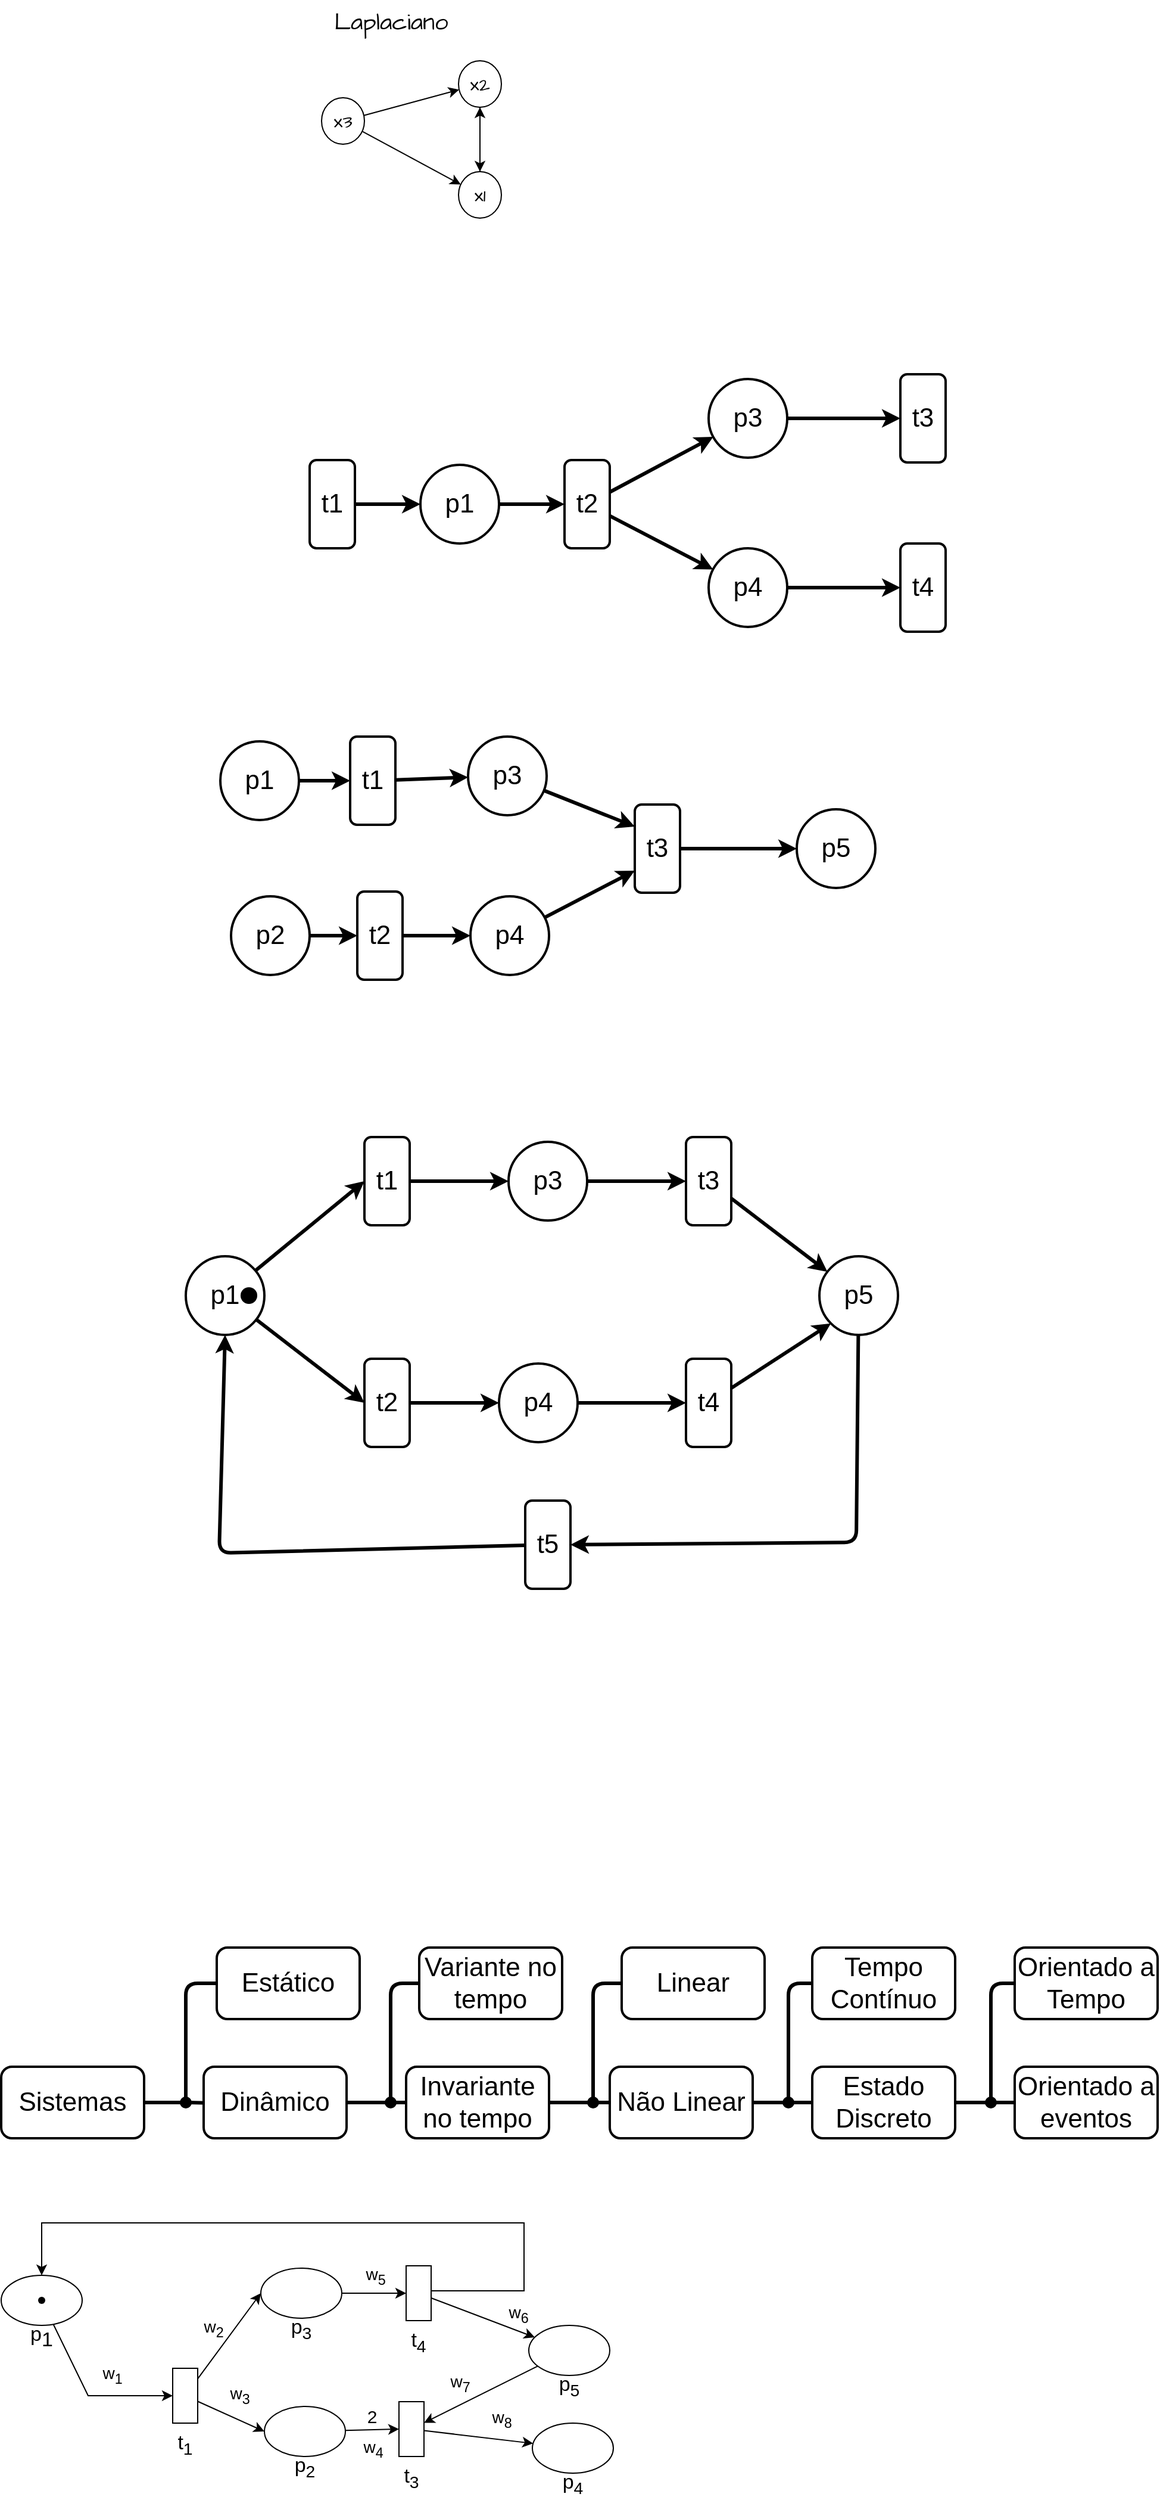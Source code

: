 <mxfile version="22.1.16" type="device" pages="2">
  <diagram name="Página-1" id="73Gl7awsLTiYfM5fw06S">
    <mxGraphModel dx="1436" dy="1025" grid="0" gridSize="10" guides="1" tooltips="1" connect="1" arrows="1" fold="1" page="0" pageScale="1" pageWidth="1169" pageHeight="827" background="#ffffff" math="0" shadow="0">
      <root>
        <mxCell id="0" />
        <mxCell id="1" parent="0" />
        <mxCell id="H29PGCWUE_MyYNxUWZgb-3" style="edgeStyle=orthogonalEdgeStyle;rounded=1;orthogonalLoop=1;jettySize=auto;html=1;strokeWidth=3;" parent="1" source="H29PGCWUE_MyYNxUWZgb-1" target="H29PGCWUE_MyYNxUWZgb-2" edge="1">
          <mxGeometry relative="1" as="geometry" />
        </mxCell>
        <mxCell id="H29PGCWUE_MyYNxUWZgb-1" value="&lt;font style=&quot;font-size: 22px;&quot;&gt;p1&lt;/font&gt;" style="ellipse;whiteSpace=wrap;html=1;aspect=fixed;strokeWidth=2;rounded=1;" parent="1" vertex="1">
          <mxGeometry x="211" y="206" width="66" height="66" as="geometry" />
        </mxCell>
        <mxCell id="H29PGCWUE_MyYNxUWZgb-9" style="shape=connector;rounded=1;orthogonalLoop=1;jettySize=auto;html=1;labelBackgroundColor=default;strokeColor=default;strokeWidth=3;align=center;verticalAlign=middle;fontFamily=Helvetica;fontSize=11;fontColor=default;endArrow=classic;" parent="1" source="H29PGCWUE_MyYNxUWZgb-2" target="H29PGCWUE_MyYNxUWZgb-7" edge="1">
          <mxGeometry relative="1" as="geometry" />
        </mxCell>
        <mxCell id="H29PGCWUE_MyYNxUWZgb-10" style="edgeStyle=none;shape=connector;rounded=1;orthogonalLoop=1;jettySize=auto;html=1;labelBackgroundColor=default;strokeColor=default;strokeWidth=3;align=center;verticalAlign=middle;fontFamily=Helvetica;fontSize=11;fontColor=default;endArrow=classic;" parent="1" source="H29PGCWUE_MyYNxUWZgb-2" target="H29PGCWUE_MyYNxUWZgb-8" edge="1">
          <mxGeometry relative="1" as="geometry" />
        </mxCell>
        <mxCell id="H29PGCWUE_MyYNxUWZgb-2" value="&lt;font style=&quot;font-size: 22px;&quot;&gt;t2&lt;/font&gt;" style="rounded=1;whiteSpace=wrap;html=1;strokeWidth=2;" parent="1" vertex="1">
          <mxGeometry x="332" y="202" width="38" height="74" as="geometry" />
        </mxCell>
        <mxCell id="H29PGCWUE_MyYNxUWZgb-6" value="" style="edgeStyle=orthogonalEdgeStyle;shape=connector;rounded=1;orthogonalLoop=1;jettySize=auto;html=1;labelBackgroundColor=default;strokeColor=default;strokeWidth=3;align=center;verticalAlign=middle;fontFamily=Helvetica;fontSize=11;fontColor=default;endArrow=classic;" parent="1" source="H29PGCWUE_MyYNxUWZgb-4" target="H29PGCWUE_MyYNxUWZgb-1" edge="1">
          <mxGeometry relative="1" as="geometry" />
        </mxCell>
        <mxCell id="H29PGCWUE_MyYNxUWZgb-4" value="&lt;font style=&quot;font-size: 22px;&quot;&gt;t1&lt;/font&gt;" style="rounded=1;whiteSpace=wrap;html=1;strokeWidth=2;" parent="1" vertex="1">
          <mxGeometry x="118" y="202" width="38" height="74" as="geometry" />
        </mxCell>
        <mxCell id="H29PGCWUE_MyYNxUWZgb-13" value="" style="edgeStyle=none;shape=connector;rounded=1;orthogonalLoop=1;jettySize=auto;html=1;labelBackgroundColor=default;strokeColor=default;strokeWidth=3;align=center;verticalAlign=middle;fontFamily=Helvetica;fontSize=11;fontColor=default;endArrow=classic;" parent="1" source="H29PGCWUE_MyYNxUWZgb-7" target="H29PGCWUE_MyYNxUWZgb-11" edge="1">
          <mxGeometry relative="1" as="geometry" />
        </mxCell>
        <mxCell id="H29PGCWUE_MyYNxUWZgb-7" value="&lt;font style=&quot;font-size: 22px;&quot;&gt;p3&lt;/font&gt;" style="ellipse;whiteSpace=wrap;html=1;aspect=fixed;strokeWidth=2;rounded=1;" parent="1" vertex="1">
          <mxGeometry x="453" y="134" width="66" height="66" as="geometry" />
        </mxCell>
        <mxCell id="H29PGCWUE_MyYNxUWZgb-15" value="" style="edgeStyle=none;shape=connector;rounded=1;orthogonalLoop=1;jettySize=auto;html=1;labelBackgroundColor=default;strokeColor=default;strokeWidth=3;align=center;verticalAlign=middle;fontFamily=Helvetica;fontSize=11;fontColor=default;endArrow=classic;" parent="1" source="H29PGCWUE_MyYNxUWZgb-8" target="H29PGCWUE_MyYNxUWZgb-14" edge="1">
          <mxGeometry relative="1" as="geometry" />
        </mxCell>
        <mxCell id="H29PGCWUE_MyYNxUWZgb-8" value="&lt;font style=&quot;font-size: 22px;&quot;&gt;p4&lt;/font&gt;" style="ellipse;whiteSpace=wrap;html=1;aspect=fixed;strokeWidth=2;rounded=1;" parent="1" vertex="1">
          <mxGeometry x="453" y="276" width="66" height="66" as="geometry" />
        </mxCell>
        <mxCell id="H29PGCWUE_MyYNxUWZgb-11" value="&lt;font style=&quot;font-size: 22px;&quot;&gt;t3&lt;/font&gt;" style="rounded=1;whiteSpace=wrap;html=1;strokeWidth=2;" parent="1" vertex="1">
          <mxGeometry x="614" y="130" width="38" height="74" as="geometry" />
        </mxCell>
        <mxCell id="H29PGCWUE_MyYNxUWZgb-14" value="&lt;font style=&quot;font-size: 22px;&quot;&gt;t4&lt;/font&gt;" style="rounded=1;whiteSpace=wrap;html=1;strokeWidth=2;" parent="1" vertex="1">
          <mxGeometry x="614" y="272" width="38" height="74" as="geometry" />
        </mxCell>
        <mxCell id="H29PGCWUE_MyYNxUWZgb-26" value="" style="edgeStyle=none;shape=connector;rounded=1;orthogonalLoop=1;jettySize=auto;html=1;labelBackgroundColor=default;strokeColor=default;strokeWidth=3;align=center;verticalAlign=middle;fontFamily=Helvetica;fontSize=11;fontColor=default;endArrow=classic;" parent="1" source="H29PGCWUE_MyYNxUWZgb-17" target="H29PGCWUE_MyYNxUWZgb-18" edge="1">
          <mxGeometry relative="1" as="geometry" />
        </mxCell>
        <mxCell id="H29PGCWUE_MyYNxUWZgb-17" value="&lt;font style=&quot;font-size: 22px;&quot;&gt;p1&lt;/font&gt;" style="ellipse;whiteSpace=wrap;html=1;aspect=fixed;strokeWidth=2;rounded=1;" parent="1" vertex="1">
          <mxGeometry x="43" y="438" width="66" height="66" as="geometry" />
        </mxCell>
        <mxCell id="H29PGCWUE_MyYNxUWZgb-27" value="" style="edgeStyle=none;shape=connector;rounded=1;orthogonalLoop=1;jettySize=auto;html=1;labelBackgroundColor=default;strokeColor=default;strokeWidth=3;align=center;verticalAlign=middle;fontFamily=Helvetica;fontSize=11;fontColor=default;endArrow=classic;" parent="1" source="H29PGCWUE_MyYNxUWZgb-18" target="H29PGCWUE_MyYNxUWZgb-22" edge="1">
          <mxGeometry relative="1" as="geometry" />
        </mxCell>
        <mxCell id="H29PGCWUE_MyYNxUWZgb-18" value="&lt;font style=&quot;font-size: 22px;&quot;&gt;t1&lt;/font&gt;" style="rounded=1;whiteSpace=wrap;html=1;strokeWidth=2;" parent="1" vertex="1">
          <mxGeometry x="152" y="434" width="38" height="74" as="geometry" />
        </mxCell>
        <mxCell id="H29PGCWUE_MyYNxUWZgb-31" value="" style="edgeStyle=none;shape=connector;rounded=1;orthogonalLoop=1;jettySize=auto;html=1;labelBackgroundColor=default;strokeColor=default;strokeWidth=3;align=center;verticalAlign=middle;fontFamily=Helvetica;fontSize=11;fontColor=default;endArrow=classic;" parent="1" source="H29PGCWUE_MyYNxUWZgb-19" target="H29PGCWUE_MyYNxUWZgb-20" edge="1">
          <mxGeometry relative="1" as="geometry" />
        </mxCell>
        <mxCell id="H29PGCWUE_MyYNxUWZgb-19" value="&lt;font style=&quot;font-size: 22px;&quot;&gt;p2&lt;/font&gt;" style="ellipse;whiteSpace=wrap;html=1;aspect=fixed;strokeWidth=2;rounded=1;" parent="1" vertex="1">
          <mxGeometry x="52" y="568" width="66" height="66" as="geometry" />
        </mxCell>
        <mxCell id="H29PGCWUE_MyYNxUWZgb-32" value="" style="edgeStyle=none;shape=connector;rounded=1;orthogonalLoop=1;jettySize=auto;html=1;labelBackgroundColor=default;strokeColor=default;strokeWidth=3;align=center;verticalAlign=middle;fontFamily=Helvetica;fontSize=11;fontColor=default;endArrow=classic;" parent="1" source="H29PGCWUE_MyYNxUWZgb-20" target="H29PGCWUE_MyYNxUWZgb-23" edge="1">
          <mxGeometry relative="1" as="geometry" />
        </mxCell>
        <mxCell id="H29PGCWUE_MyYNxUWZgb-20" value="&lt;font style=&quot;font-size: 22px;&quot;&gt;t2&lt;/font&gt;" style="rounded=1;whiteSpace=wrap;html=1;strokeWidth=2;" parent="1" vertex="1">
          <mxGeometry x="158" y="564" width="38" height="74" as="geometry" />
        </mxCell>
        <mxCell id="H29PGCWUE_MyYNxUWZgb-29" style="edgeStyle=none;shape=connector;rounded=1;orthogonalLoop=1;jettySize=auto;html=1;entryX=0;entryY=0.25;entryDx=0;entryDy=0;labelBackgroundColor=default;strokeColor=default;strokeWidth=3;align=center;verticalAlign=middle;fontFamily=Helvetica;fontSize=11;fontColor=default;endArrow=classic;" parent="1" source="H29PGCWUE_MyYNxUWZgb-22" target="H29PGCWUE_MyYNxUWZgb-24" edge="1">
          <mxGeometry relative="1" as="geometry" />
        </mxCell>
        <mxCell id="H29PGCWUE_MyYNxUWZgb-22" value="&lt;font style=&quot;font-size: 22px;&quot;&gt;p3&lt;/font&gt;" style="ellipse;whiteSpace=wrap;html=1;aspect=fixed;strokeWidth=2;rounded=1;" parent="1" vertex="1">
          <mxGeometry x="251" y="434" width="66" height="66" as="geometry" />
        </mxCell>
        <mxCell id="H29PGCWUE_MyYNxUWZgb-30" style="edgeStyle=none;shape=connector;rounded=1;orthogonalLoop=1;jettySize=auto;html=1;entryX=0;entryY=0.75;entryDx=0;entryDy=0;labelBackgroundColor=default;strokeColor=default;strokeWidth=3;align=center;verticalAlign=middle;fontFamily=Helvetica;fontSize=11;fontColor=default;endArrow=classic;" parent="1" source="H29PGCWUE_MyYNxUWZgb-23" target="H29PGCWUE_MyYNxUWZgb-24" edge="1">
          <mxGeometry relative="1" as="geometry" />
        </mxCell>
        <mxCell id="H29PGCWUE_MyYNxUWZgb-23" value="&lt;font style=&quot;font-size: 22px;&quot;&gt;p4&lt;/font&gt;" style="ellipse;whiteSpace=wrap;html=1;aspect=fixed;strokeWidth=2;rounded=1;" parent="1" vertex="1">
          <mxGeometry x="253" y="568" width="66" height="66" as="geometry" />
        </mxCell>
        <mxCell id="H29PGCWUE_MyYNxUWZgb-33" style="edgeStyle=none;shape=connector;rounded=1;orthogonalLoop=1;jettySize=auto;html=1;labelBackgroundColor=default;strokeColor=default;strokeWidth=3;align=center;verticalAlign=middle;fontFamily=Helvetica;fontSize=11;fontColor=default;endArrow=classic;" parent="1" source="H29PGCWUE_MyYNxUWZgb-24" target="H29PGCWUE_MyYNxUWZgb-25" edge="1">
          <mxGeometry relative="1" as="geometry" />
        </mxCell>
        <mxCell id="H29PGCWUE_MyYNxUWZgb-24" value="&lt;font style=&quot;font-size: 22px;&quot;&gt;t3&lt;/font&gt;" style="rounded=1;whiteSpace=wrap;html=1;strokeWidth=2;" parent="1" vertex="1">
          <mxGeometry x="391" y="491" width="38" height="74" as="geometry" />
        </mxCell>
        <mxCell id="H29PGCWUE_MyYNxUWZgb-25" value="&lt;font style=&quot;font-size: 22px;&quot;&gt;p5&lt;/font&gt;" style="ellipse;whiteSpace=wrap;html=1;aspect=fixed;strokeWidth=2;rounded=1;" parent="1" vertex="1">
          <mxGeometry x="527" y="495" width="66" height="66" as="geometry" />
        </mxCell>
        <mxCell id="H29PGCWUE_MyYNxUWZgb-46" style="edgeStyle=none;shape=connector;rounded=1;orthogonalLoop=1;jettySize=auto;html=1;labelBackgroundColor=default;strokeColor=default;strokeWidth=3;align=center;verticalAlign=middle;fontFamily=Helvetica;fontSize=11;fontColor=default;endArrow=classic;entryX=0;entryY=0.5;entryDx=0;entryDy=0;" parent="1" source="H29PGCWUE_MyYNxUWZgb-34" target="H29PGCWUE_MyYNxUWZgb-35" edge="1">
          <mxGeometry relative="1" as="geometry" />
        </mxCell>
        <mxCell id="H29PGCWUE_MyYNxUWZgb-47" style="edgeStyle=none;shape=connector;rounded=1;orthogonalLoop=1;jettySize=auto;html=1;entryX=0;entryY=0.5;entryDx=0;entryDy=0;labelBackgroundColor=default;strokeColor=default;strokeWidth=3;align=center;verticalAlign=middle;fontFamily=Helvetica;fontSize=11;fontColor=default;endArrow=classic;" parent="1" source="H29PGCWUE_MyYNxUWZgb-34" target="H29PGCWUE_MyYNxUWZgb-36" edge="1">
          <mxGeometry relative="1" as="geometry" />
        </mxCell>
        <mxCell id="H29PGCWUE_MyYNxUWZgb-34" value="&lt;font style=&quot;font-size: 22px;&quot;&gt;p1&lt;/font&gt;" style="ellipse;whiteSpace=wrap;html=1;aspect=fixed;strokeWidth=2;rounded=1;" parent="1" vertex="1">
          <mxGeometry x="14" y="870" width="66" height="66" as="geometry" />
        </mxCell>
        <mxCell id="H29PGCWUE_MyYNxUWZgb-48" style="edgeStyle=none;shape=connector;rounded=1;orthogonalLoop=1;jettySize=auto;html=1;labelBackgroundColor=default;strokeColor=default;strokeWidth=3;align=center;verticalAlign=middle;fontFamily=Helvetica;fontSize=11;fontColor=default;endArrow=classic;" parent="1" source="H29PGCWUE_MyYNxUWZgb-35" target="H29PGCWUE_MyYNxUWZgb-37" edge="1">
          <mxGeometry relative="1" as="geometry" />
        </mxCell>
        <mxCell id="H29PGCWUE_MyYNxUWZgb-35" value="&lt;font style=&quot;font-size: 22px;&quot;&gt;t1&lt;/font&gt;" style="rounded=1;whiteSpace=wrap;html=1;strokeWidth=2;" parent="1" vertex="1">
          <mxGeometry x="164" y="770" width="38" height="74" as="geometry" />
        </mxCell>
        <mxCell id="H29PGCWUE_MyYNxUWZgb-49" value="" style="edgeStyle=none;shape=connector;rounded=1;orthogonalLoop=1;jettySize=auto;html=1;labelBackgroundColor=default;strokeColor=default;strokeWidth=3;align=center;verticalAlign=middle;fontFamily=Helvetica;fontSize=11;fontColor=default;endArrow=classic;" parent="1" source="H29PGCWUE_MyYNxUWZgb-36" target="H29PGCWUE_MyYNxUWZgb-38" edge="1">
          <mxGeometry relative="1" as="geometry" />
        </mxCell>
        <mxCell id="H29PGCWUE_MyYNxUWZgb-36" value="&lt;font style=&quot;font-size: 22px;&quot;&gt;t2&lt;/font&gt;" style="rounded=1;whiteSpace=wrap;html=1;strokeWidth=2;" parent="1" vertex="1">
          <mxGeometry x="164" y="956" width="38" height="74" as="geometry" />
        </mxCell>
        <mxCell id="H29PGCWUE_MyYNxUWZgb-50" value="" style="edgeStyle=none;shape=connector;rounded=1;orthogonalLoop=1;jettySize=auto;html=1;labelBackgroundColor=default;strokeColor=default;strokeWidth=3;align=center;verticalAlign=middle;fontFamily=Helvetica;fontSize=11;fontColor=default;endArrow=classic;" parent="1" source="H29PGCWUE_MyYNxUWZgb-37" target="H29PGCWUE_MyYNxUWZgb-40" edge="1">
          <mxGeometry relative="1" as="geometry" />
        </mxCell>
        <mxCell id="H29PGCWUE_MyYNxUWZgb-37" value="&lt;font style=&quot;font-size: 22px;&quot;&gt;p3&lt;/font&gt;" style="ellipse;whiteSpace=wrap;html=1;aspect=fixed;strokeWidth=2;rounded=1;" parent="1" vertex="1">
          <mxGeometry x="285" y="774" width="66" height="66" as="geometry" />
        </mxCell>
        <mxCell id="H29PGCWUE_MyYNxUWZgb-53" value="" style="edgeStyle=none;shape=connector;rounded=1;orthogonalLoop=1;jettySize=auto;html=1;labelBackgroundColor=default;strokeColor=default;strokeWidth=3;align=center;verticalAlign=middle;fontFamily=Helvetica;fontSize=11;fontColor=default;endArrow=classic;" parent="1" source="H29PGCWUE_MyYNxUWZgb-38" target="H29PGCWUE_MyYNxUWZgb-41" edge="1">
          <mxGeometry relative="1" as="geometry" />
        </mxCell>
        <mxCell id="H29PGCWUE_MyYNxUWZgb-38" value="&lt;font style=&quot;font-size: 22px;&quot;&gt;p4&lt;/font&gt;" style="ellipse;whiteSpace=wrap;html=1;aspect=fixed;strokeWidth=2;rounded=1;" parent="1" vertex="1">
          <mxGeometry x="277" y="960" width="66" height="66" as="geometry" />
        </mxCell>
        <mxCell id="H29PGCWUE_MyYNxUWZgb-51" style="edgeStyle=none;shape=connector;rounded=1;orthogonalLoop=1;jettySize=auto;html=1;labelBackgroundColor=default;strokeColor=default;strokeWidth=3;align=center;verticalAlign=middle;fontFamily=Helvetica;fontSize=11;fontColor=default;endArrow=classic;" parent="1" source="H29PGCWUE_MyYNxUWZgb-40" target="H29PGCWUE_MyYNxUWZgb-43" edge="1">
          <mxGeometry relative="1" as="geometry" />
        </mxCell>
        <mxCell id="H29PGCWUE_MyYNxUWZgb-40" value="&lt;font style=&quot;font-size: 22px;&quot;&gt;t3&lt;/font&gt;" style="rounded=1;whiteSpace=wrap;html=1;strokeWidth=2;" parent="1" vertex="1">
          <mxGeometry x="434" y="770" width="38" height="74" as="geometry" />
        </mxCell>
        <mxCell id="H29PGCWUE_MyYNxUWZgb-52" style="edgeStyle=none;shape=connector;rounded=1;orthogonalLoop=1;jettySize=auto;html=1;entryX=0;entryY=1;entryDx=0;entryDy=0;labelBackgroundColor=default;strokeColor=default;strokeWidth=3;align=center;verticalAlign=middle;fontFamily=Helvetica;fontSize=11;fontColor=default;endArrow=classic;" parent="1" source="H29PGCWUE_MyYNxUWZgb-41" target="H29PGCWUE_MyYNxUWZgb-43" edge="1">
          <mxGeometry relative="1" as="geometry" />
        </mxCell>
        <mxCell id="H29PGCWUE_MyYNxUWZgb-41" value="&lt;font style=&quot;font-size: 22px;&quot;&gt;t4&lt;/font&gt;" style="rounded=1;whiteSpace=wrap;html=1;strokeWidth=2;" parent="1" vertex="1">
          <mxGeometry x="434" y="956" width="38" height="74" as="geometry" />
        </mxCell>
        <mxCell id="H29PGCWUE_MyYNxUWZgb-54" style="edgeStyle=none;shape=connector;rounded=1;orthogonalLoop=1;jettySize=auto;html=1;entryX=1;entryY=0.5;entryDx=0;entryDy=0;labelBackgroundColor=default;strokeColor=default;strokeWidth=3;align=center;verticalAlign=middle;fontFamily=Helvetica;fontSize=11;fontColor=default;endArrow=classic;" parent="1" source="H29PGCWUE_MyYNxUWZgb-43" target="H29PGCWUE_MyYNxUWZgb-44" edge="1">
          <mxGeometry relative="1" as="geometry">
            <Array as="points">
              <mxPoint x="577" y="1110" />
            </Array>
          </mxGeometry>
        </mxCell>
        <mxCell id="H29PGCWUE_MyYNxUWZgb-43" value="&lt;font style=&quot;font-size: 22px;&quot;&gt;p5&lt;/font&gt;" style="ellipse;whiteSpace=wrap;html=1;aspect=fixed;strokeWidth=2;rounded=1;" parent="1" vertex="1">
          <mxGeometry x="546" y="870" width="66" height="66" as="geometry" />
        </mxCell>
        <mxCell id="H29PGCWUE_MyYNxUWZgb-55" style="edgeStyle=none;shape=connector;rounded=1;orthogonalLoop=1;jettySize=auto;html=1;entryX=0.5;entryY=1;entryDx=0;entryDy=0;labelBackgroundColor=default;strokeColor=default;strokeWidth=3;align=center;verticalAlign=middle;fontFamily=Helvetica;fontSize=11;fontColor=default;endArrow=classic;" parent="1" source="H29PGCWUE_MyYNxUWZgb-44" target="H29PGCWUE_MyYNxUWZgb-34" edge="1">
          <mxGeometry relative="1" as="geometry">
            <Array as="points">
              <mxPoint x="42" y="1119" />
            </Array>
          </mxGeometry>
        </mxCell>
        <mxCell id="H29PGCWUE_MyYNxUWZgb-44" value="&lt;font style=&quot;font-size: 22px;&quot;&gt;t5&lt;/font&gt;" style="rounded=1;whiteSpace=wrap;html=1;strokeWidth=2;" parent="1" vertex="1">
          <mxGeometry x="299" y="1075" width="38" height="74" as="geometry" />
        </mxCell>
        <mxCell id="H29PGCWUE_MyYNxUWZgb-56" value="" style="shape=waypoint;size=6;pointerEvents=1;points=[];fillColor=none;resizable=0;rotatable=0;perimeter=centerPerimeter;snapToPoint=1;fontFamily=Helvetica;fontSize=11;fontColor=default;strokeWidth=5;rounded=1;" parent="1" vertex="1">
          <mxGeometry x="57" y="893" width="20" height="20" as="geometry" />
        </mxCell>
        <mxCell id="7hNcSBo7naeVfwJ_kZuB-24" style="edgeStyle=orthogonalEdgeStyle;shape=connector;rounded=1;orthogonalLoop=1;jettySize=auto;html=1;labelBackgroundColor=default;strokeColor=default;strokeWidth=3;align=center;verticalAlign=middle;fontFamily=Helvetica;fontSize=12;fontColor=default;endArrow=none;endFill=0;" parent="1" target="7hNcSBo7naeVfwJ_kZuB-4" edge="1">
          <mxGeometry relative="1" as="geometry">
            <mxPoint x="16" y="1580" as="sourcePoint" />
          </mxGeometry>
        </mxCell>
        <mxCell id="7hNcSBo7naeVfwJ_kZuB-1" value="&lt;font style=&quot;font-size: 22px;&quot;&gt;Sistemas&lt;/font&gt;" style="rounded=1;whiteSpace=wrap;html=1;strokeWidth=2;" parent="1" vertex="1">
          <mxGeometry x="-141" y="1550" width="120" height="60" as="geometry" />
        </mxCell>
        <mxCell id="7hNcSBo7naeVfwJ_kZuB-25" value="" style="edgeStyle=orthogonalEdgeStyle;shape=connector;rounded=1;orthogonalLoop=1;jettySize=auto;html=1;labelBackgroundColor=default;strokeColor=default;strokeWidth=3;align=center;verticalAlign=middle;fontFamily=Helvetica;fontSize=12;fontColor=default;endArrow=none;endFill=0;" parent="1" source="7hNcSBo7naeVfwJ_kZuB-38" target="7hNcSBo7naeVfwJ_kZuB-15" edge="1">
          <mxGeometry relative="1" as="geometry" />
        </mxCell>
        <mxCell id="7hNcSBo7naeVfwJ_kZuB-4" value="&lt;span style=&quot;font-size: 22px;&quot;&gt;Dinâmico&lt;/span&gt;" style="rounded=1;whiteSpace=wrap;html=1;strokeWidth=2;" parent="1" vertex="1">
          <mxGeometry x="29" y="1550" width="120" height="60" as="geometry" />
        </mxCell>
        <mxCell id="7hNcSBo7naeVfwJ_kZuB-5" value="&lt;span style=&quot;font-size: 22px;&quot;&gt;Estático&lt;/span&gt;" style="rounded=1;whiteSpace=wrap;html=1;strokeWidth=2;" parent="1" vertex="1">
          <mxGeometry x="40" y="1450" width="120" height="60" as="geometry" />
        </mxCell>
        <mxCell id="7hNcSBo7naeVfwJ_kZuB-26" value="" style="edgeStyle=orthogonalEdgeStyle;shape=connector;rounded=1;orthogonalLoop=1;jettySize=auto;html=1;labelBackgroundColor=default;strokeColor=default;strokeWidth=3;align=center;verticalAlign=middle;fontFamily=Helvetica;fontSize=12;fontColor=default;endArrow=none;endFill=0;" parent="1" source="7hNcSBo7naeVfwJ_kZuB-40" target="7hNcSBo7naeVfwJ_kZuB-16" edge="1">
          <mxGeometry relative="1" as="geometry" />
        </mxCell>
        <mxCell id="7hNcSBo7naeVfwJ_kZuB-15" value="&lt;span style=&quot;font-size: 22px;&quot;&gt;Invariante no tempo&lt;/span&gt;" style="rounded=1;whiteSpace=wrap;html=1;strokeWidth=2;" parent="1" vertex="1">
          <mxGeometry x="199" y="1550" width="120" height="60" as="geometry" />
        </mxCell>
        <mxCell id="7hNcSBo7naeVfwJ_kZuB-27" value="" style="edgeStyle=orthogonalEdgeStyle;shape=connector;rounded=1;orthogonalLoop=1;jettySize=auto;html=1;labelBackgroundColor=default;strokeColor=default;strokeWidth=3;align=center;verticalAlign=middle;fontFamily=Helvetica;fontSize=12;fontColor=default;endArrow=none;endFill=0;" parent="1" source="7hNcSBo7naeVfwJ_kZuB-42" target="7hNcSBo7naeVfwJ_kZuB-17" edge="1">
          <mxGeometry relative="1" as="geometry" />
        </mxCell>
        <mxCell id="7hNcSBo7naeVfwJ_kZuB-16" value="&lt;span style=&quot;font-size: 22px;&quot;&gt;Não Linear&lt;/span&gt;" style="rounded=1;whiteSpace=wrap;html=1;strokeWidth=2;" parent="1" vertex="1">
          <mxGeometry x="370" y="1550" width="120" height="60" as="geometry" />
        </mxCell>
        <mxCell id="7hNcSBo7naeVfwJ_kZuB-28" value="" style="edgeStyle=orthogonalEdgeStyle;shape=connector;rounded=1;orthogonalLoop=1;jettySize=auto;html=1;labelBackgroundColor=default;strokeColor=default;strokeWidth=3;align=center;verticalAlign=middle;fontFamily=Helvetica;fontSize=12;fontColor=default;endArrow=none;endFill=0;" parent="1" source="7hNcSBo7naeVfwJ_kZuB-44" target="7hNcSBo7naeVfwJ_kZuB-21" edge="1">
          <mxGeometry relative="1" as="geometry" />
        </mxCell>
        <mxCell id="7hNcSBo7naeVfwJ_kZuB-17" value="&lt;span style=&quot;font-size: 22px;&quot;&gt;Estado Discreto&lt;/span&gt;" style="rounded=1;whiteSpace=wrap;html=1;strokeWidth=2;" parent="1" vertex="1">
          <mxGeometry x="540" y="1550" width="120" height="60" as="geometry" />
        </mxCell>
        <mxCell id="7hNcSBo7naeVfwJ_kZuB-18" value="&lt;span style=&quot;font-size: 22px;&quot;&gt;Variante no tempo&lt;/span&gt;" style="rounded=1;whiteSpace=wrap;html=1;strokeWidth=2;" parent="1" vertex="1">
          <mxGeometry x="210" y="1450" width="120" height="60" as="geometry" />
        </mxCell>
        <mxCell id="7hNcSBo7naeVfwJ_kZuB-19" value="&lt;span style=&quot;font-size: 22px;&quot;&gt;Linear&lt;/span&gt;" style="rounded=1;whiteSpace=wrap;html=1;strokeWidth=2;" parent="1" vertex="1">
          <mxGeometry x="380" y="1450" width="120" height="60" as="geometry" />
        </mxCell>
        <mxCell id="7hNcSBo7naeVfwJ_kZuB-20" value="&lt;span style=&quot;font-size: 22px;&quot;&gt;Tempo Contínuo&lt;/span&gt;" style="rounded=1;whiteSpace=wrap;html=1;strokeWidth=2;" parent="1" vertex="1">
          <mxGeometry x="540" y="1450" width="120" height="60" as="geometry" />
        </mxCell>
        <mxCell id="7hNcSBo7naeVfwJ_kZuB-21" value="&lt;span style=&quot;font-size: 22px;&quot;&gt;Orientado a eventos&lt;/span&gt;" style="rounded=1;whiteSpace=wrap;html=1;strokeWidth=2;" parent="1" vertex="1">
          <mxGeometry x="710" y="1550" width="120" height="60" as="geometry" />
        </mxCell>
        <mxCell id="7hNcSBo7naeVfwJ_kZuB-23" value="&lt;span style=&quot;font-size: 22px;&quot;&gt;Orientado a Tempo&lt;/span&gt;" style="rounded=1;whiteSpace=wrap;html=1;strokeWidth=2;" parent="1" vertex="1">
          <mxGeometry x="710" y="1450" width="120" height="60" as="geometry" />
        </mxCell>
        <mxCell id="7hNcSBo7naeVfwJ_kZuB-31" value="" style="edgeStyle=orthogonalEdgeStyle;shape=connector;rounded=1;orthogonalLoop=1;jettySize=auto;html=1;labelBackgroundColor=default;strokeColor=default;strokeWidth=3;align=center;verticalAlign=middle;fontFamily=Helvetica;fontSize=12;fontColor=default;endArrow=none;endFill=0;" parent="1" source="7hNcSBo7naeVfwJ_kZuB-34" edge="1">
          <mxGeometry relative="1" as="geometry">
            <mxPoint y="1580" as="sourcePoint" />
            <mxPoint x="16" y="1580" as="targetPoint" />
          </mxGeometry>
        </mxCell>
        <mxCell id="7hNcSBo7naeVfwJ_kZuB-36" value="" style="edgeStyle=orthogonalEdgeStyle;shape=connector;rounded=1;orthogonalLoop=1;jettySize=auto;html=1;labelBackgroundColor=default;strokeColor=default;strokeWidth=3;align=center;verticalAlign=middle;fontFamily=Helvetica;fontSize=12;fontColor=default;endArrow=none;endFill=0;" parent="1" source="7hNcSBo7naeVfwJ_kZuB-1" target="7hNcSBo7naeVfwJ_kZuB-34" edge="1">
          <mxGeometry relative="1" as="geometry">
            <mxPoint x="-21" y="1580" as="sourcePoint" />
            <mxPoint x="16" y="1580" as="targetPoint" />
          </mxGeometry>
        </mxCell>
        <mxCell id="7hNcSBo7naeVfwJ_kZuB-34" value="" style="shape=waypoint;size=6;pointerEvents=1;points=[];fillColor=none;resizable=0;rotatable=0;perimeter=centerPerimeter;snapToPoint=1;rounded=1;strokeColor=default;align=center;verticalAlign=middle;fontFamily=Helvetica;fontSize=19;fontColor=default;html=1;strokeWidth=3;" parent="1" vertex="1">
          <mxGeometry x="4" y="1570" width="20" height="20" as="geometry" />
        </mxCell>
        <mxCell id="7hNcSBo7naeVfwJ_kZuB-37" style="edgeStyle=orthogonalEdgeStyle;shape=connector;rounded=1;orthogonalLoop=1;jettySize=auto;html=1;entryX=0.636;entryY=0.293;entryDx=0;entryDy=0;entryPerimeter=0;labelBackgroundColor=default;strokeColor=default;strokeWidth=3;align=center;verticalAlign=middle;fontFamily=Helvetica;fontSize=12;fontColor=default;endArrow=none;endFill=0;" parent="1" source="7hNcSBo7naeVfwJ_kZuB-5" target="7hNcSBo7naeVfwJ_kZuB-34" edge="1">
          <mxGeometry relative="1" as="geometry" />
        </mxCell>
        <mxCell id="7hNcSBo7naeVfwJ_kZuB-39" value="" style="edgeStyle=orthogonalEdgeStyle;shape=connector;rounded=1;orthogonalLoop=1;jettySize=auto;html=1;labelBackgroundColor=default;strokeColor=default;strokeWidth=3;align=center;verticalAlign=middle;fontFamily=Helvetica;fontSize=12;fontColor=default;endArrow=none;endFill=0;" parent="1" source="7hNcSBo7naeVfwJ_kZuB-4" target="7hNcSBo7naeVfwJ_kZuB-38" edge="1">
          <mxGeometry relative="1" as="geometry">
            <mxPoint x="149" y="1580" as="sourcePoint" />
            <mxPoint x="199" y="1580" as="targetPoint" />
          </mxGeometry>
        </mxCell>
        <mxCell id="7hNcSBo7naeVfwJ_kZuB-38" value="" style="shape=waypoint;size=6;pointerEvents=1;points=[];fillColor=none;resizable=0;rotatable=0;perimeter=centerPerimeter;snapToPoint=1;rounded=1;strokeColor=default;align=center;verticalAlign=middle;fontFamily=Helvetica;fontSize=12;fontColor=default;html=1;strokeWidth=3;" parent="1" vertex="1">
          <mxGeometry x="176" y="1570" width="20" height="20" as="geometry" />
        </mxCell>
        <mxCell id="7hNcSBo7naeVfwJ_kZuB-41" value="" style="edgeStyle=orthogonalEdgeStyle;shape=connector;rounded=1;orthogonalLoop=1;jettySize=auto;html=1;labelBackgroundColor=default;strokeColor=default;strokeWidth=3;align=center;verticalAlign=middle;fontFamily=Helvetica;fontSize=12;fontColor=default;endArrow=none;endFill=0;" parent="1" source="7hNcSBo7naeVfwJ_kZuB-15" target="7hNcSBo7naeVfwJ_kZuB-40" edge="1">
          <mxGeometry relative="1" as="geometry">
            <mxPoint x="319" y="1580" as="sourcePoint" />
            <mxPoint x="370" y="1580" as="targetPoint" />
          </mxGeometry>
        </mxCell>
        <mxCell id="7hNcSBo7naeVfwJ_kZuB-40" value="" style="shape=waypoint;size=6;pointerEvents=1;points=[];fillColor=none;resizable=0;rotatable=0;perimeter=centerPerimeter;snapToPoint=1;rounded=1;strokeColor=default;align=center;verticalAlign=middle;fontFamily=Helvetica;fontSize=12;fontColor=default;html=1;strokeWidth=3;" parent="1" vertex="1">
          <mxGeometry x="346" y="1570" width="20" height="20" as="geometry" />
        </mxCell>
        <mxCell id="7hNcSBo7naeVfwJ_kZuB-43" value="" style="edgeStyle=orthogonalEdgeStyle;shape=connector;rounded=1;orthogonalLoop=1;jettySize=auto;html=1;labelBackgroundColor=default;strokeColor=default;strokeWidth=3;align=center;verticalAlign=middle;fontFamily=Helvetica;fontSize=12;fontColor=default;endArrow=none;endFill=0;" parent="1" source="7hNcSBo7naeVfwJ_kZuB-16" target="7hNcSBo7naeVfwJ_kZuB-42" edge="1">
          <mxGeometry relative="1" as="geometry">
            <mxPoint x="490" y="1580" as="sourcePoint" />
            <mxPoint x="540" y="1580" as="targetPoint" />
          </mxGeometry>
        </mxCell>
        <mxCell id="7hNcSBo7naeVfwJ_kZuB-42" value="" style="shape=waypoint;size=6;pointerEvents=1;points=[];fillColor=none;resizable=0;rotatable=0;perimeter=centerPerimeter;snapToPoint=1;rounded=1;strokeColor=default;align=center;verticalAlign=middle;fontFamily=Helvetica;fontSize=12;fontColor=default;html=1;strokeWidth=3;" parent="1" vertex="1">
          <mxGeometry x="510" y="1570" width="20" height="20" as="geometry" />
        </mxCell>
        <mxCell id="7hNcSBo7naeVfwJ_kZuB-45" value="" style="edgeStyle=orthogonalEdgeStyle;shape=connector;rounded=1;orthogonalLoop=1;jettySize=auto;html=1;labelBackgroundColor=default;strokeColor=default;strokeWidth=3;align=center;verticalAlign=middle;fontFamily=Helvetica;fontSize=12;fontColor=default;endArrow=none;endFill=0;" parent="1" source="7hNcSBo7naeVfwJ_kZuB-17" target="7hNcSBo7naeVfwJ_kZuB-44" edge="1">
          <mxGeometry relative="1" as="geometry">
            <mxPoint x="660" y="1580" as="sourcePoint" />
            <mxPoint x="710" y="1580" as="targetPoint" />
          </mxGeometry>
        </mxCell>
        <mxCell id="7hNcSBo7naeVfwJ_kZuB-44" value="" style="shape=waypoint;size=6;pointerEvents=1;points=[];fillColor=none;resizable=0;rotatable=0;perimeter=centerPerimeter;snapToPoint=1;rounded=1;strokeColor=default;align=center;verticalAlign=middle;fontFamily=Helvetica;fontSize=12;fontColor=default;html=1;strokeWidth=3;" parent="1" vertex="1">
          <mxGeometry x="680" y="1570" width="20" height="20" as="geometry" />
        </mxCell>
        <mxCell id="7hNcSBo7naeVfwJ_kZuB-46" style="edgeStyle=orthogonalEdgeStyle;shape=connector;rounded=1;orthogonalLoop=1;jettySize=auto;html=1;entryX=0.484;entryY=0.391;entryDx=0;entryDy=0;entryPerimeter=0;labelBackgroundColor=default;strokeColor=default;strokeWidth=3;align=center;verticalAlign=middle;fontFamily=Helvetica;fontSize=12;fontColor=default;endArrow=none;endFill=0;" parent="1" source="7hNcSBo7naeVfwJ_kZuB-18" target="7hNcSBo7naeVfwJ_kZuB-38" edge="1">
          <mxGeometry relative="1" as="geometry" />
        </mxCell>
        <mxCell id="7hNcSBo7naeVfwJ_kZuB-47" style="edgeStyle=orthogonalEdgeStyle;shape=connector;rounded=1;orthogonalLoop=1;jettySize=auto;html=1;entryX=0.464;entryY=1.077;entryDx=0;entryDy=0;entryPerimeter=0;labelBackgroundColor=default;strokeColor=default;strokeWidth=3;align=center;verticalAlign=middle;fontFamily=Helvetica;fontSize=12;fontColor=default;endArrow=none;endFill=0;" parent="1" source="7hNcSBo7naeVfwJ_kZuB-19" target="7hNcSBo7naeVfwJ_kZuB-40" edge="1">
          <mxGeometry relative="1" as="geometry" />
        </mxCell>
        <mxCell id="7hNcSBo7naeVfwJ_kZuB-48" style="edgeStyle=orthogonalEdgeStyle;shape=connector;rounded=1;orthogonalLoop=1;jettySize=auto;html=1;entryX=0.467;entryY=0.277;entryDx=0;entryDy=0;entryPerimeter=0;labelBackgroundColor=default;strokeColor=default;strokeWidth=3;align=center;verticalAlign=middle;fontFamily=Helvetica;fontSize=12;fontColor=default;endArrow=none;endFill=0;" parent="1" source="7hNcSBo7naeVfwJ_kZuB-20" target="7hNcSBo7naeVfwJ_kZuB-42" edge="1">
          <mxGeometry relative="1" as="geometry" />
        </mxCell>
        <mxCell id="7hNcSBo7naeVfwJ_kZuB-49" style="edgeStyle=orthogonalEdgeStyle;shape=connector;rounded=1;orthogonalLoop=1;jettySize=auto;html=1;entryX=0.472;entryY=1.083;entryDx=0;entryDy=0;entryPerimeter=0;labelBackgroundColor=default;strokeColor=default;strokeWidth=3;align=center;verticalAlign=middle;fontFamily=Helvetica;fontSize=12;fontColor=default;endArrow=none;endFill=0;" parent="1" source="7hNcSBo7naeVfwJ_kZuB-23" target="7hNcSBo7naeVfwJ_kZuB-44" edge="1">
          <mxGeometry relative="1" as="geometry" />
        </mxCell>
        <mxCell id="eQceX1pMj_VDF9O-ihNc-5" value="" style="rounded=0;orthogonalLoop=1;jettySize=auto;html=1;" parent="1" source="eQceX1pMj_VDF9O-ihNc-2" target="eQceX1pMj_VDF9O-ihNc-3" edge="1">
          <mxGeometry relative="1" as="geometry">
            <Array as="points">
              <mxPoint x="-68" y="1826" />
            </Array>
          </mxGeometry>
        </mxCell>
        <mxCell id="eQceX1pMj_VDF9O-ihNc-2" value="&lt;br style=&quot;font-size: 17px;&quot;&gt;&lt;br style=&quot;font-size: 17px;&quot;&gt;&lt;br style=&quot;font-size: 17px;&quot;&gt;p&lt;sub style=&quot;font-size: 17px;&quot;&gt;1&lt;/sub&gt;" style="ellipse;whiteSpace=wrap;html=1;fontSize=17;" parent="1" vertex="1">
          <mxGeometry x="-141" y="1725" width="68" height="42" as="geometry" />
        </mxCell>
        <mxCell id="eQceX1pMj_VDF9O-ihNc-15" style="edgeStyle=none;shape=connector;rounded=0;orthogonalLoop=1;jettySize=auto;html=1;entryX=0;entryY=0.5;entryDx=0;entryDy=0;labelBackgroundColor=default;strokeColor=default;align=center;verticalAlign=middle;fontFamily=Helvetica;fontSize=11;fontColor=default;endArrow=classic;" parent="1" source="eQceX1pMj_VDF9O-ihNc-3" target="eQceX1pMj_VDF9O-ihNc-13" edge="1">
          <mxGeometry relative="1" as="geometry" />
        </mxCell>
        <mxCell id="eQceX1pMj_VDF9O-ihNc-16" style="edgeStyle=none;shape=connector;rounded=0;orthogonalLoop=1;jettySize=auto;html=1;entryX=0;entryY=0.5;entryDx=0;entryDy=0;labelBackgroundColor=default;strokeColor=default;align=center;verticalAlign=middle;fontFamily=Helvetica;fontSize=11;fontColor=default;endArrow=classic;" parent="1" source="eQceX1pMj_VDF9O-ihNc-3" target="eQceX1pMj_VDF9O-ihNc-11" edge="1">
          <mxGeometry relative="1" as="geometry" />
        </mxCell>
        <mxCell id="eQceX1pMj_VDF9O-ihNc-3" value="&lt;font style=&quot;font-size: 17px;&quot;&gt;&lt;br&gt;&lt;br&gt;&lt;br&gt;&lt;br&gt;t&lt;sub&gt;1&lt;/sub&gt;&lt;/font&gt;" style="rounded=0;whiteSpace=wrap;html=1;" parent="1" vertex="1">
          <mxGeometry x="3" y="1803" width="21" height="46" as="geometry" />
        </mxCell>
        <mxCell id="eQceX1pMj_VDF9O-ihNc-4" value="" style="shape=waypoint;sketch=0;size=6;pointerEvents=1;points=[];fillColor=none;resizable=0;rotatable=0;perimeter=centerPerimeter;snapToPoint=1;" parent="1" vertex="1">
          <mxGeometry x="-117" y="1736" width="20" height="20" as="geometry" />
        </mxCell>
        <mxCell id="eQceX1pMj_VDF9O-ihNc-18" value="&lt;font style=&quot;font-size: 15px;&quot;&gt;2&lt;/font&gt;" style="edgeStyle=none;shape=connector;rounded=0;orthogonalLoop=1;jettySize=auto;html=1;entryX=0;entryY=0.5;entryDx=0;entryDy=0;labelBackgroundColor=default;strokeColor=default;align=center;verticalAlign=bottom;fontFamily=Helvetica;fontSize=11;fontColor=default;endArrow=classic;" parent="1" source="eQceX1pMj_VDF9O-ihNc-11" target="eQceX1pMj_VDF9O-ihNc-17" edge="1">
          <mxGeometry relative="1" as="geometry" />
        </mxCell>
        <mxCell id="eQceX1pMj_VDF9O-ihNc-11" value="&lt;font style=&quot;font-size: 17px;&quot;&gt;&lt;br&gt;&lt;br&gt;&lt;br&gt;p&lt;sub style=&quot;&quot;&gt;2&lt;/sub&gt;&lt;/font&gt;" style="ellipse;whiteSpace=wrap;html=1;" parent="1" vertex="1">
          <mxGeometry x="80" y="1835" width="68" height="42" as="geometry" />
        </mxCell>
        <mxCell id="4097-dqWQNfC6FopvGsw-22" style="edgeStyle=orthogonalEdgeStyle;rounded=0;orthogonalLoop=1;jettySize=auto;html=1;" parent="1" source="eQceX1pMj_VDF9O-ihNc-13" target="eQceX1pMj_VDF9O-ihNc-26" edge="1">
          <mxGeometry relative="1" as="geometry" />
        </mxCell>
        <mxCell id="eQceX1pMj_VDF9O-ihNc-13" value="&lt;font style=&quot;font-size: 17px;&quot;&gt;&lt;br&gt;&lt;br&gt;&lt;br&gt;p&lt;sub&gt;3&lt;/sub&gt;&lt;/font&gt;" style="ellipse;whiteSpace=wrap;html=1;" parent="1" vertex="1">
          <mxGeometry x="77" y="1719" width="68" height="42" as="geometry" />
        </mxCell>
        <mxCell id="eQceX1pMj_VDF9O-ihNc-38" style="edgeStyle=none;shape=connector;rounded=0;orthogonalLoop=1;jettySize=auto;html=1;labelBackgroundColor=default;strokeColor=default;align=center;verticalAlign=bottom;fontFamily=Helvetica;fontSize=11;fontColor=default;endArrow=classic;" parent="1" source="eQceX1pMj_VDF9O-ihNc-17" target="eQceX1pMj_VDF9O-ihNc-37" edge="1">
          <mxGeometry relative="1" as="geometry" />
        </mxCell>
        <mxCell id="eQceX1pMj_VDF9O-ihNc-17" value="&lt;font style=&quot;font-size: 17px;&quot;&gt;&lt;br&gt;&lt;br&gt;&lt;br&gt;&lt;br&gt;t&lt;sub&gt;3&lt;/sub&gt;&lt;/font&gt;" style="rounded=0;whiteSpace=wrap;html=1;" parent="1" vertex="1">
          <mxGeometry x="193" y="1831" width="21" height="46" as="geometry" />
        </mxCell>
        <mxCell id="eQceX1pMj_VDF9O-ihNc-20" style="edgeStyle=none;shape=connector;rounded=0;orthogonalLoop=1;jettySize=auto;html=1;labelBackgroundColor=default;strokeColor=default;align=center;verticalAlign=middle;fontFamily=Helvetica;fontSize=11;fontColor=default;endArrow=classic;" parent="1" source="eQceX1pMj_VDF9O-ihNc-19" target="eQceX1pMj_VDF9O-ihNc-17" edge="1">
          <mxGeometry relative="1" as="geometry" />
        </mxCell>
        <mxCell id="eQceX1pMj_VDF9O-ihNc-19" value="&lt;font style=&quot;font-size: 17px;&quot;&gt;&lt;br&gt;&lt;br&gt;&lt;br&gt;p&lt;sub style=&quot;&quot;&gt;5&lt;/sub&gt;&lt;/font&gt;" style="ellipse;whiteSpace=wrap;html=1;" parent="1" vertex="1">
          <mxGeometry x="302" y="1767" width="68" height="42" as="geometry" />
        </mxCell>
        <mxCell id="eQceX1pMj_VDF9O-ihNc-28" style="edgeStyle=none;shape=connector;rounded=0;orthogonalLoop=1;jettySize=auto;html=1;labelBackgroundColor=default;strokeColor=default;align=center;verticalAlign=bottom;fontFamily=Helvetica;fontSize=11;fontColor=default;endArrow=classic;" parent="1" source="eQceX1pMj_VDF9O-ihNc-26" target="eQceX1pMj_VDF9O-ihNc-19" edge="1">
          <mxGeometry relative="1" as="geometry" />
        </mxCell>
        <mxCell id="eQceX1pMj_VDF9O-ihNc-26" value="&lt;font style=&quot;font-size: 17px;&quot;&gt;&lt;br&gt;&lt;br&gt;&lt;br&gt;&lt;br&gt;t&lt;sub&gt;4&lt;/sub&gt;&lt;/font&gt;" style="rounded=0;whiteSpace=wrap;html=1;" parent="1" vertex="1">
          <mxGeometry x="199" y="1717" width="21" height="46" as="geometry" />
        </mxCell>
        <mxCell id="eQceX1pMj_VDF9O-ihNc-37" value="&lt;font style=&quot;font-size: 17px;&quot;&gt;&lt;br&gt;&lt;br&gt;&lt;br&gt;p&lt;sub style=&quot;&quot;&gt;4&lt;/sub&gt;&lt;/font&gt;" style="ellipse;whiteSpace=wrap;html=1;" parent="1" vertex="1">
          <mxGeometry x="305" y="1849" width="68" height="42" as="geometry" />
        </mxCell>
        <mxCell id="4097-dqWQNfC6FopvGsw-1" value="&lt;font style=&quot;font-size: 14px;&quot;&gt;w&lt;sub style=&quot;border-color: var(--border-color);&quot;&gt;1&lt;/sub&gt;&lt;/font&gt;" style="text;html=1;align=center;verticalAlign=middle;resizable=0;points=[];autosize=1;strokeColor=none;fillColor=none;" parent="1" vertex="1">
          <mxGeometry x="-66" y="1792" width="35" height="32" as="geometry" />
        </mxCell>
        <mxCell id="4097-dqWQNfC6FopvGsw-7" value="&lt;font style=&quot;font-size: 14px;&quot;&gt;w&lt;sub style=&quot;border-color: var(--border-color);&quot;&gt;2&lt;/sub&gt;&lt;/font&gt;" style="text;html=1;align=center;verticalAlign=middle;resizable=0;points=[];autosize=1;strokeColor=none;fillColor=none;" parent="1" vertex="1">
          <mxGeometry x="19" y="1753" width="35" height="32" as="geometry" />
        </mxCell>
        <mxCell id="4097-dqWQNfC6FopvGsw-8" value="&lt;font style=&quot;font-size: 14px;&quot;&gt;w&lt;sub style=&quot;border-color: var(--border-color);&quot;&gt;3&lt;/sub&gt;&lt;/font&gt;" style="text;html=1;align=center;verticalAlign=middle;resizable=0;points=[];autosize=1;strokeColor=none;fillColor=none;" parent="1" vertex="1">
          <mxGeometry x="41" y="1809" width="35" height="32" as="geometry" />
        </mxCell>
        <mxCell id="4097-dqWQNfC6FopvGsw-11" value="&lt;font style=&quot;font-size: 14px;&quot;&gt;w&lt;sub style=&quot;border-color: var(--border-color);&quot;&gt;5&lt;/sub&gt;&lt;/font&gt;" style="text;html=1;align=center;verticalAlign=middle;resizable=0;points=[];autosize=1;strokeColor=none;fillColor=none;" parent="1" vertex="1">
          <mxGeometry x="155" y="1709" width="35" height="32" as="geometry" />
        </mxCell>
        <mxCell id="4097-dqWQNfC6FopvGsw-24" value="" style="edgeStyle=orthogonalEdgeStyle;rounded=0;orthogonalLoop=1;jettySize=auto;html=1;entryX=0.5;entryY=0;entryDx=0;entryDy=0;" parent="1" source="eQceX1pMj_VDF9O-ihNc-26" target="eQceX1pMj_VDF9O-ihNc-2" edge="1">
          <mxGeometry relative="1" as="geometry">
            <mxPoint x="228" y="1784" as="sourcePoint" />
            <mxPoint x="126" y="1651" as="targetPoint" />
            <Array as="points">
              <mxPoint x="298" y="1738" />
              <mxPoint x="298" y="1681" />
              <mxPoint x="-107" y="1681" />
            </Array>
          </mxGeometry>
        </mxCell>
        <mxCell id="4097-dqWQNfC6FopvGsw-32" value="&lt;font style=&quot;font-size: 14px;&quot;&gt;w&lt;sub style=&quot;border-color: var(--border-color);&quot;&gt;4&lt;/sub&gt;&lt;/font&gt;" style="text;html=1;align=center;verticalAlign=middle;resizable=0;points=[];autosize=1;strokeColor=none;fillColor=none;" parent="1" vertex="1">
          <mxGeometry x="153.5" y="1854" width="35" height="32" as="geometry" />
        </mxCell>
        <mxCell id="4097-dqWQNfC6FopvGsw-33" value="&lt;font style=&quot;font-size: 14px;&quot;&gt;w&lt;sub style=&quot;border-color: var(--border-color);&quot;&gt;6&lt;/sub&gt;&lt;/font&gt;" style="text;html=1;align=center;verticalAlign=middle;resizable=0;points=[];autosize=1;strokeColor=none;fillColor=none;" parent="1" vertex="1">
          <mxGeometry x="275" y="1741" width="35" height="32" as="geometry" />
        </mxCell>
        <mxCell id="4097-dqWQNfC6FopvGsw-34" value="&lt;font style=&quot;font-size: 14px;&quot;&gt;w&lt;sub style=&quot;border-color: var(--border-color);&quot;&gt;7&lt;/sub&gt;&lt;/font&gt;" style="text;html=1;align=center;verticalAlign=middle;resizable=0;points=[];autosize=1;strokeColor=none;fillColor=none;" parent="1" vertex="1">
          <mxGeometry x="226.5" y="1799" width="35" height="32" as="geometry" />
        </mxCell>
        <mxCell id="4097-dqWQNfC6FopvGsw-35" value="&lt;font style=&quot;font-size: 14px;&quot;&gt;w&lt;sub style=&quot;border-color: var(--border-color);&quot;&gt;8&lt;/sub&gt;&lt;/font&gt;" style="text;html=1;align=center;verticalAlign=middle;resizable=0;points=[];autosize=1;strokeColor=none;fillColor=none;" parent="1" vertex="1">
          <mxGeometry x="261.5" y="1829" width="35" height="32" as="geometry" />
        </mxCell>
        <mxCell id="2-H7OVMGE4axwfCXmrXW-1" style="edgeStyle=none;shape=connector;rounded=0;hachureGap=4;orthogonalLoop=1;jettySize=auto;html=1;labelBackgroundColor=default;strokeColor=default;fontFamily=Architects Daughter;fontSource=https%3A%2F%2Ffonts.googleapis.com%2Fcss%3Ffamily%3DArchitects%2BDaughter;fontSize=16;fontColor=default;endArrow=classic;" parent="1" source="2-H7OVMGE4axwfCXmrXW-3" target="2-H7OVMGE4axwfCXmrXW-7" edge="1">
          <mxGeometry relative="1" as="geometry" />
        </mxCell>
        <mxCell id="2-H7OVMGE4axwfCXmrXW-2" style="edgeStyle=none;shape=connector;rounded=0;hachureGap=4;orthogonalLoop=1;jettySize=auto;html=1;labelBackgroundColor=default;strokeColor=default;fontFamily=Architects Daughter;fontSource=https%3A%2F%2Ffonts.googleapis.com%2Fcss%3Ffamily%3DArchitects%2BDaughter;fontSize=16;fontColor=default;endArrow=classic;" parent="1" source="2-H7OVMGE4axwfCXmrXW-3" target="2-H7OVMGE4axwfCXmrXW-5" edge="1">
          <mxGeometry relative="1" as="geometry" />
        </mxCell>
        <mxCell id="2-H7OVMGE4axwfCXmrXW-3" value="x3" style="ellipse;whiteSpace=wrap;html=1;hachureGap=4;fontFamily=Architects Daughter;fontSource=https%3A%2F%2Ffonts.googleapis.com%2Fcss%3Ffamily%3DArchitects%2BDaughter;fontSize=16;fontColor=default;" parent="1" vertex="1">
          <mxGeometry x="128" y="-102" width="36" height="39" as="geometry" />
        </mxCell>
        <mxCell id="2-H7OVMGE4axwfCXmrXW-4" style="edgeStyle=none;shape=connector;rounded=0;hachureGap=4;orthogonalLoop=1;jettySize=auto;html=1;labelBackgroundColor=default;strokeColor=default;fontFamily=Architects Daughter;fontSource=https%3A%2F%2Ffonts.googleapis.com%2Fcss%3Ffamily%3DArchitects%2BDaughter;fontSize=16;fontColor=default;endArrow=classic;" parent="1" source="2-H7OVMGE4axwfCXmrXW-5" target="2-H7OVMGE4axwfCXmrXW-7" edge="1">
          <mxGeometry relative="1" as="geometry" />
        </mxCell>
        <mxCell id="2-H7OVMGE4axwfCXmrXW-5" value="x1" style="ellipse;whiteSpace=wrap;html=1;hachureGap=4;fontFamily=Architects Daughter;fontSource=https%3A%2F%2Ffonts.googleapis.com%2Fcss%3Ffamily%3DArchitects%2BDaughter;fontSize=16;fontColor=default;" parent="1" vertex="1">
          <mxGeometry x="243" y="-40" width="36" height="39" as="geometry" />
        </mxCell>
        <mxCell id="2-H7OVMGE4axwfCXmrXW-6" style="edgeStyle=none;shape=connector;rounded=0;hachureGap=4;orthogonalLoop=1;jettySize=auto;html=1;labelBackgroundColor=default;strokeColor=default;fontFamily=Architects Daughter;fontSource=https%3A%2F%2Ffonts.googleapis.com%2Fcss%3Ffamily%3DArchitects%2BDaughter;fontSize=16;fontColor=default;endArrow=classic;" parent="1" source="2-H7OVMGE4axwfCXmrXW-7" target="2-H7OVMGE4axwfCXmrXW-5" edge="1">
          <mxGeometry relative="1" as="geometry" />
        </mxCell>
        <mxCell id="2-H7OVMGE4axwfCXmrXW-7" value="x2" style="ellipse;whiteSpace=wrap;html=1;hachureGap=4;fontFamily=Architects Daughter;fontSource=https%3A%2F%2Ffonts.googleapis.com%2Fcss%3Ffamily%3DArchitects%2BDaughter;fontSize=16;fontColor=default;" parent="1" vertex="1">
          <mxGeometry x="243" y="-133" width="36" height="39" as="geometry" />
        </mxCell>
        <mxCell id="2-H7OVMGE4axwfCXmrXW-8" value="Laplaciano" style="text;html=1;align=center;verticalAlign=middle;resizable=0;points=[];autosize=1;strokeColor=none;fillColor=none;fontSize=20;fontFamily=Architects Daughter;fontColor=default;" parent="1" vertex="1">
          <mxGeometry x="129" y="-184" width="114" height="36" as="geometry" />
        </mxCell>
      </root>
    </mxGraphModel>
  </diagram>
  <diagram id="8d8JWKS_plj3DXRPImF-" name="Página-2">
    <mxGraphModel dx="493" dy="298" grid="0" gridSize="10" guides="1" tooltips="1" connect="1" arrows="1" fold="1" page="1" pageScale="1" pageWidth="1169" pageHeight="827" background="#ffffff" math="0" shadow="0">
      <root>
        <mxCell id="0" />
        <mxCell id="1" parent="0" />
        <mxCell id="KYS6C3VByFSDx8La0yzz-19" value="&lt;b style=&quot;font-size: 14px;&quot;&gt;Abordagem Integrada para &lt;br&gt;sistemas multiagentes industriais&lt;/b&gt;" style="rounded=1;whiteSpace=wrap;html=1;verticalAlign=top;" vertex="1" parent="1">
          <mxGeometry x="85" y="73" width="250" height="254" as="geometry" />
        </mxCell>
        <mxCell id="ZxPgoUqMVcYWECcFZkVt-23" style="edgeStyle=orthogonalEdgeStyle;rounded=0;orthogonalLoop=1;jettySize=auto;html=1;entryX=0.5;entryY=0;entryDx=0;entryDy=0;" parent="1" source="ZxPgoUqMVcYWECcFZkVt-1" target="ZxPgoUqMVcYWECcFZkVt-16" edge="1">
          <mxGeometry relative="1" as="geometry" />
        </mxCell>
        <mxCell id="ZxPgoUqMVcYWECcFZkVt-1" value="Pista" style="rounded=1;whiteSpace=wrap;html=1;" parent="1" vertex="1">
          <mxGeometry x="465" y="325" width="120" height="60" as="geometry" />
        </mxCell>
        <mxCell id="ZxPgoUqMVcYWECcFZkVt-11" value="Cotrole das chaves X&amp;nbsp;" style="swimlane;fontStyle=0;childLayout=stackLayout;horizontal=1;startSize=30;horizontalStack=0;resizeParent=1;resizeParentMax=0;resizeLast=0;collapsible=1;marginBottom=0;whiteSpace=wrap;html=1;" parent="1" vertex="1">
          <mxGeometry x="324" y="492" width="153" height="150" as="geometry" />
        </mxCell>
        <mxCell id="ZxPgoUqMVcYWECcFZkVt-12" value="Controle X1" style="text;strokeColor=none;fillColor=none;align=left;verticalAlign=middle;spacingLeft=4;spacingRight=4;overflow=hidden;points=[[0,0.5],[1,0.5]];portConstraint=eastwest;rotatable=0;whiteSpace=wrap;html=1;" parent="ZxPgoUqMVcYWECcFZkVt-11" vertex="1">
          <mxGeometry y="30" width="153" height="30" as="geometry" />
        </mxCell>
        <mxCell id="ZxPgoUqMVcYWECcFZkVt-13" value="Controle X2&lt;br&gt;" style="text;strokeColor=none;fillColor=none;align=left;verticalAlign=middle;spacingLeft=4;spacingRight=4;overflow=hidden;points=[[0,0.5],[1,0.5]];portConstraint=eastwest;rotatable=0;whiteSpace=wrap;html=1;" parent="ZxPgoUqMVcYWECcFZkVt-11" vertex="1">
          <mxGeometry y="60" width="153" height="30" as="geometry" />
        </mxCell>
        <mxCell id="ZxPgoUqMVcYWECcFZkVt-14" value="Controle X3" style="text;strokeColor=none;fillColor=none;align=left;verticalAlign=middle;spacingLeft=4;spacingRight=4;overflow=hidden;points=[[0,0.5],[1,0.5]];portConstraint=eastwest;rotatable=0;whiteSpace=wrap;html=1;" parent="ZxPgoUqMVcYWECcFZkVt-11" vertex="1">
          <mxGeometry y="90" width="153" height="30" as="geometry" />
        </mxCell>
        <mxCell id="ZxPgoUqMVcYWECcFZkVt-15" value="Controle X4" style="text;strokeColor=none;fillColor=none;align=left;verticalAlign=middle;spacingLeft=4;spacingRight=4;overflow=hidden;points=[[0,0.5],[1,0.5]];portConstraint=eastwest;rotatable=0;whiteSpace=wrap;html=1;" parent="ZxPgoUqMVcYWECcFZkVt-11" vertex="1">
          <mxGeometry y="120" width="153" height="30" as="geometry" />
        </mxCell>
        <mxCell id="ZxPgoUqMVcYWECcFZkVt-16" value="Controle de Ordenação dos vagões L" style="swimlane;fontStyle=0;childLayout=stackLayout;horizontal=1;startSize=30;horizontalStack=0;resizeParent=1;resizeParentMax=0;resizeLast=0;collapsible=1;marginBottom=0;whiteSpace=wrap;html=1;" parent="1" vertex="1">
          <mxGeometry x="534" y="492" width="222" height="90" as="geometry" />
        </mxCell>
        <mxCell id="ZxPgoUqMVcYWECcFZkVt-17" value="Ordem" style="text;strokeColor=none;fillColor=none;align=left;verticalAlign=middle;spacingLeft=4;spacingRight=4;overflow=hidden;points=[[0,0.5],[1,0.5]];portConstraint=eastwest;rotatable=0;whiteSpace=wrap;html=1;" parent="ZxPgoUqMVcYWECcFZkVt-16" vertex="1">
          <mxGeometry y="30" width="222" height="30" as="geometry" />
        </mxCell>
        <mxCell id="ZxPgoUqMVcYWECcFZkVt-18" value="Inverter Ordem" style="text;strokeColor=none;fillColor=none;align=left;verticalAlign=middle;spacingLeft=4;spacingRight=4;overflow=hidden;points=[[0,0.5],[1,0.5]];portConstraint=eastwest;rotatable=0;whiteSpace=wrap;html=1;" parent="ZxPgoUqMVcYWECcFZkVt-16" vertex="1">
          <mxGeometry y="60" width="222" height="30" as="geometry" />
        </mxCell>
        <mxCell id="ZxPgoUqMVcYWECcFZkVt-21" style="edgeStyle=orthogonalEdgeStyle;rounded=0;orthogonalLoop=1;jettySize=auto;html=1;entryX=0.437;entryY=0;entryDx=0;entryDy=0;entryPerimeter=0;" parent="1" source="ZxPgoUqMVcYWECcFZkVt-1" target="ZxPgoUqMVcYWECcFZkVt-11" edge="1">
          <mxGeometry relative="1" as="geometry" />
        </mxCell>
        <mxCell id="KYS6C3VByFSDx8La0yzz-23" style="edgeStyle=orthogonalEdgeStyle;rounded=0;orthogonalLoop=1;jettySize=auto;html=1;entryX=0.25;entryY=0;entryDx=0;entryDy=0;" edge="1" parent="1">
          <mxGeometry relative="1" as="geometry">
            <mxPoint x="172.004" y="169.0" as="sourcePoint" />
            <mxPoint x="172.01" y="197" as="targetPoint" />
            <Array as="points">
              <mxPoint x="172.01" y="183" />
              <mxPoint x="172.01" y="183" />
            </Array>
          </mxGeometry>
        </mxCell>
        <mxCell id="KYS6C3VByFSDx8La0yzz-11" value="Sistema Supervisório" style="rounded=1;whiteSpace=wrap;html=1;absoluteArcSize=1;arcSize=14;strokeWidth=2;" vertex="1" parent="1">
          <mxGeometry x="132" y="129" width="159" height="40" as="geometry" />
        </mxCell>
        <mxCell id="KYS6C3VByFSDx8La0yzz-26" value="" style="edgeStyle=orthogonalEdgeStyle;rounded=0;orthogonalLoop=1;jettySize=auto;html=1;" edge="1" parent="1">
          <mxGeometry relative="1" as="geometry">
            <mxPoint x="172.0" y="237" as="sourcePoint" />
            <mxPoint x="172.0" y="266" as="targetPoint" />
            <Array as="points">
              <mxPoint x="172" y="252" />
              <mxPoint x="172" y="252" />
            </Array>
          </mxGeometry>
        </mxCell>
        <mxCell id="KYS6C3VByFSDx8La0yzz-28" value="" style="edgeStyle=orthogonalEdgeStyle;rounded=0;orthogonalLoop=1;jettySize=auto;html=1;" edge="1" parent="1">
          <mxGeometry relative="1" as="geometry">
            <mxPoint x="237" y="197.0" as="sourcePoint" />
            <mxPoint x="237" y="169.0" as="targetPoint" />
            <Array as="points">
              <mxPoint x="237" y="180" />
              <mxPoint x="237" y="180" />
            </Array>
          </mxGeometry>
        </mxCell>
        <mxCell id="KYS6C3VByFSDx8La0yzz-12" value="Sistema de Automação" style="rounded=1;whiteSpace=wrap;html=1;absoluteArcSize=1;arcSize=14;strokeWidth=2;" vertex="1" parent="1">
          <mxGeometry x="130.5" y="197" width="162" height="40" as="geometry" />
        </mxCell>
        <mxCell id="KYS6C3VByFSDx8La0yzz-27" value="" style="edgeStyle=orthogonalEdgeStyle;rounded=0;orthogonalLoop=1;jettySize=auto;html=1;" edge="1" parent="1">
          <mxGeometry relative="1" as="geometry">
            <mxPoint x="237.0" y="266" as="sourcePoint" />
            <mxPoint x="237.0" y="237" as="targetPoint" />
            <Array as="points">
              <mxPoint x="237" y="258" />
              <mxPoint x="237" y="258" />
            </Array>
          </mxGeometry>
        </mxCell>
        <mxCell id="KYS6C3VByFSDx8La0yzz-13" value="Sistema de Controle Cooperativo" style="rounded=1;whiteSpace=wrap;html=1;absoluteArcSize=1;arcSize=14;strokeWidth=2;" vertex="1" parent="1">
          <mxGeometry x="129.5" y="266" width="164" height="40" as="geometry" />
        </mxCell>
        <mxCell id="KYS6C3VByFSDx8La0yzz-14" value="Abordagem Integrada para sistemas multiagens industriais" style="swimlane;fontStyle=1;align=center;verticalAlign=top;childLayout=stackLayout;horizontal=1;startSize=56;horizontalStack=0;resizeParent=1;resizeParentMax=0;resizeLast=0;collapsible=1;marginBottom=0;whiteSpace=wrap;html=1;" vertex="1" parent="1">
          <mxGeometry x="657" y="38" width="225" height="116" as="geometry" />
        </mxCell>
        <mxCell id="KYS6C3VByFSDx8La0yzz-15" value="+ field: type" style="text;strokeColor=none;fillColor=none;align=left;verticalAlign=top;spacingLeft=4;spacingRight=4;overflow=hidden;rotatable=0;points=[[0,0.5],[1,0.5]];portConstraint=eastwest;whiteSpace=wrap;html=1;" vertex="1" parent="KYS6C3VByFSDx8La0yzz-14">
          <mxGeometry y="56" width="225" height="26" as="geometry" />
        </mxCell>
        <mxCell id="KYS6C3VByFSDx8La0yzz-16" value="" style="line;strokeWidth=1;fillColor=none;align=left;verticalAlign=middle;spacingTop=-1;spacingLeft=3;spacingRight=3;rotatable=0;labelPosition=right;points=[];portConstraint=eastwest;strokeColor=inherit;" vertex="1" parent="KYS6C3VByFSDx8La0yzz-14">
          <mxGeometry y="82" width="225" height="8" as="geometry" />
        </mxCell>
        <mxCell id="KYS6C3VByFSDx8La0yzz-17" value="+ method(type): type" style="text;strokeColor=none;fillColor=none;align=left;verticalAlign=top;spacingLeft=4;spacingRight=4;overflow=hidden;rotatable=0;points=[[0,0.5],[1,0.5]];portConstraint=eastwest;whiteSpace=wrap;html=1;" vertex="1" parent="KYS6C3VByFSDx8La0yzz-14">
          <mxGeometry y="90" width="225" height="26" as="geometry" />
        </mxCell>
      </root>
    </mxGraphModel>
  </diagram>
</mxfile>
